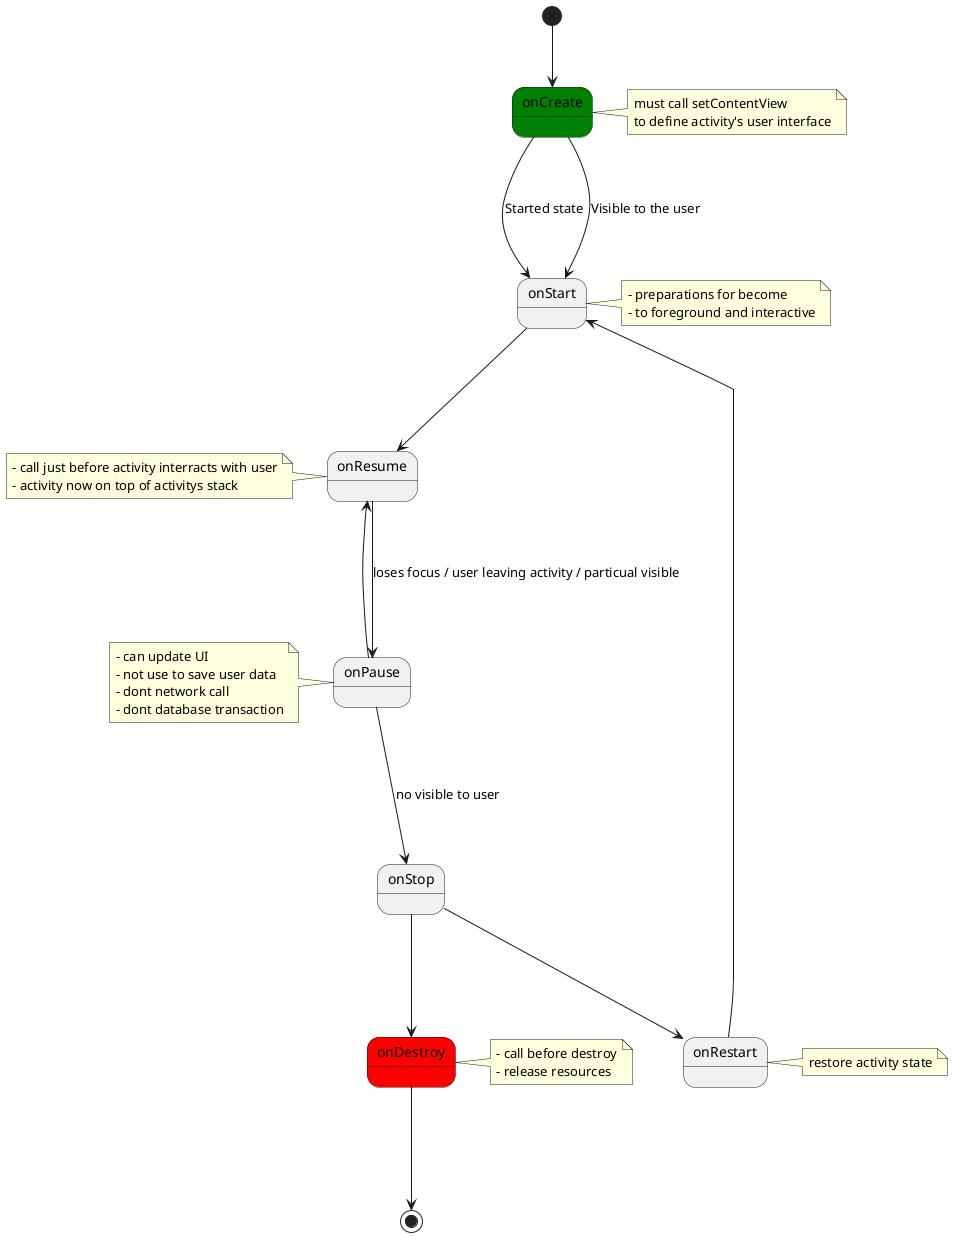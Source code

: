 @startuml The Activity Lifecycle
[*] --> onCreate 
state onCreate #green {
}
note right of onCreate
 must call setContentView 
 to define activity's user interface
end note

onCreate ---> onStart : Started state
onCreate ---> onStart : Visible to the user

note right of onStart
 - preparations for become
 - to foreground and interactive
end note

onStart ---> onResume

note left of onResume
 - call just before activity interracts with user
 - activity now on top of activitys stack
end note

onResume ---> onPause: loses focus / user leaving activity / particual visible
onPause ---> onResume

note left of onPause
 - can update UI
 - not use to save user data
 - dont network call
 - dont database transaction
end note

onPause ---> onStop: no visible to user

onStop ---> onRestart

note right of onRestart: restore activity state

onRestart ---> onStart

state onDestroy #red {
}

onStop ---> onDestroy

note right of onDestroy
 - call before destroy
 - release resources
end note

onDestroy ---> [*]
@enduml